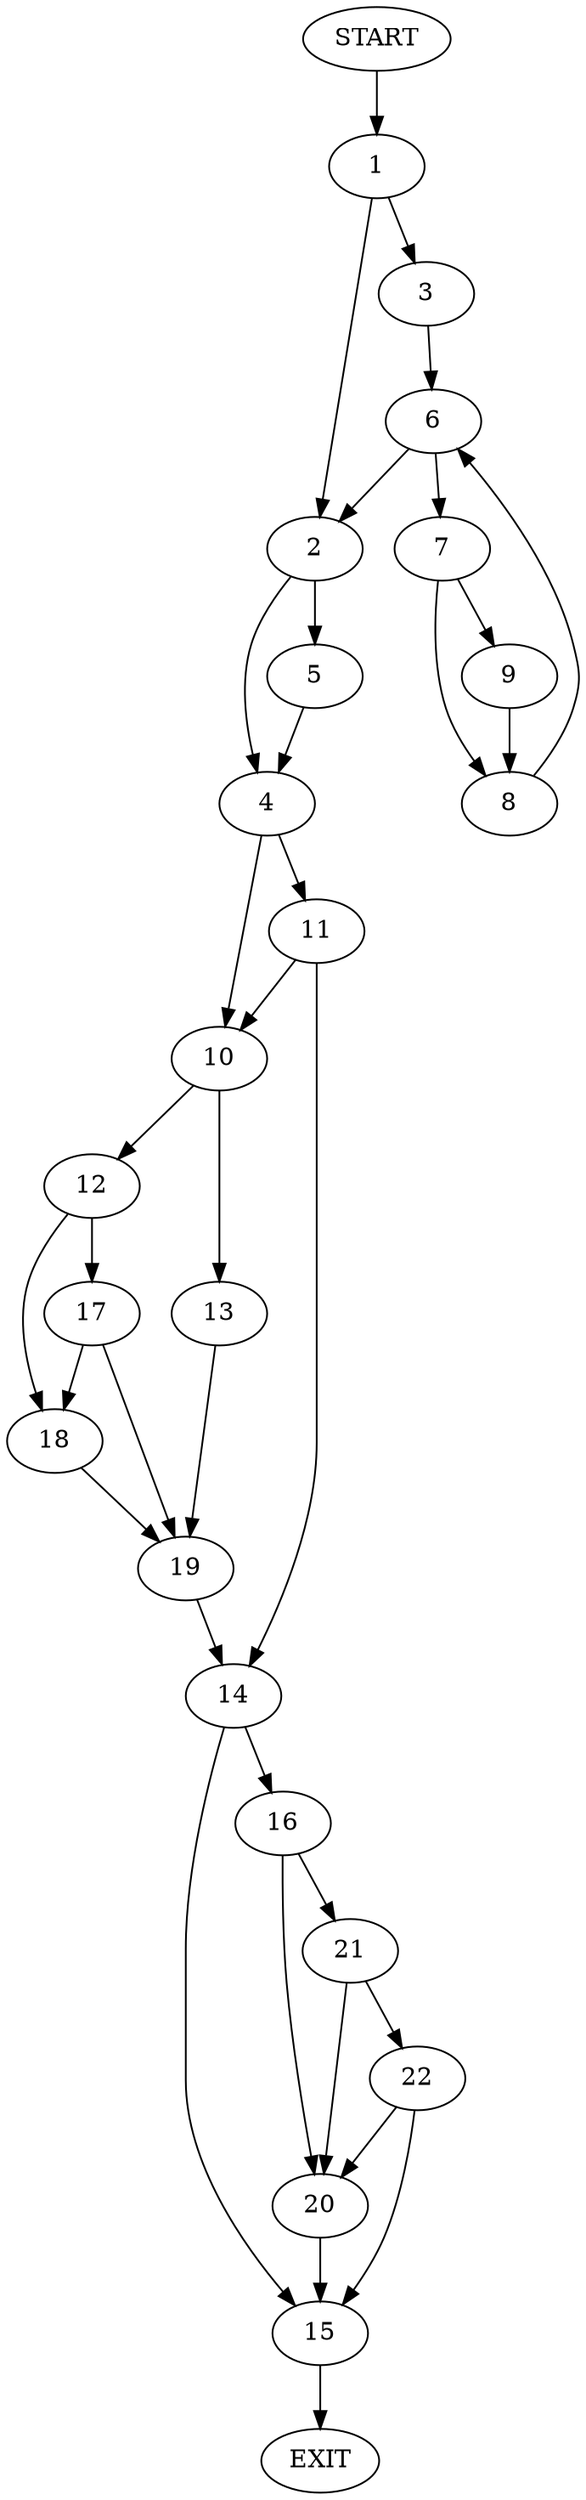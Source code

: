 digraph {
0 [label="START"]
23 [label="EXIT"]
0 -> 1
1 -> 2
1 -> 3
2 -> 4
2 -> 5
3 -> 6
6 -> 2
6 -> 7
7 -> 8
7 -> 9
9 -> 8
8 -> 6
4 -> 10
4 -> 11
5 -> 4
10 -> 12
10 -> 13
11 -> 10
11 -> 14
14 -> 15
14 -> 16
12 -> 17
12 -> 18
13 -> 19
19 -> 14
18 -> 19
17 -> 18
17 -> 19
16 -> 20
16 -> 21
15 -> 23
21 -> 22
21 -> 20
20 -> 15
22 -> 15
22 -> 20
}
